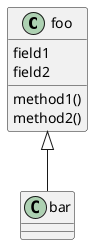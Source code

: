 {
  "sha1": "p2cpzahnsohm3j7ue8d4u09oh1h72nq",
  "insertion": {
    "when": "2024-06-04T17:28:40.615Z",
    "user": "plantuml@gmail.com"
  }
}
@startuml
class foo {
 field1
 field2
 method1()
 method2()
}
class bar
foo <|-- bar
@enduml
